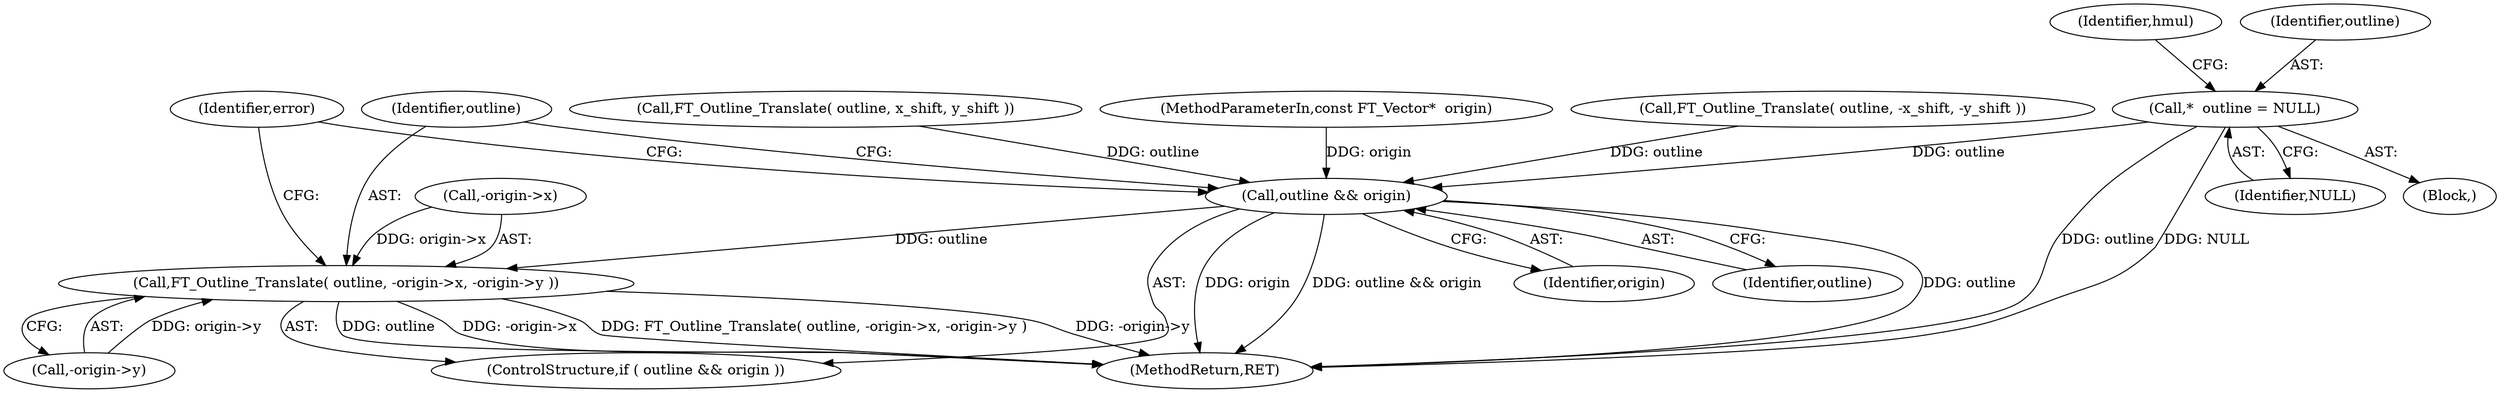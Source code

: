 digraph "0_savannah_6305b869d86ff415a33576df6d43729673c66eee_0@pointer" {
"1000126" [label="(Call,*  outline = NULL)"];
"1000638" [label="(Call,outline && origin)"];
"1000641" [label="(Call,FT_Outline_Translate( outline, -origin->x, -origin->y ))"];
"1000653" [label="(MethodReturn,RET)"];
"1000637" [label="(ControlStructure,if ( outline && origin ))"];
"1000639" [label="(Identifier,outline)"];
"1000126" [label="(Call,*  outline = NULL)"];
"1000641" [label="(Call,FT_Outline_Translate( outline, -origin->x, -origin->y ))"];
"1000642" [label="(Identifier,outline)"];
"1000600" [label="(Call,FT_Outline_Translate( outline, x_shift, y_shift ))"];
"1000121" [label="(MethodParameterIn,const FT_Vector*  origin)"];
"1000139" [label="(Identifier,hmul)"];
"1000128" [label="(Identifier,NULL)"];
"1000638" [label="(Call,outline && origin)"];
"1000647" [label="(Call,-origin->y)"];
"1000643" [label="(Call,-origin->x)"];
"1000640" [label="(Identifier,origin)"];
"1000445" [label="(Call,FT_Outline_Translate( outline, -x_shift, -y_shift ))"];
"1000123" [label="(Block,)"];
"1000127" [label="(Identifier,outline)"];
"1000652" [label="(Identifier,error)"];
"1000126" -> "1000123"  [label="AST: "];
"1000126" -> "1000128"  [label="CFG: "];
"1000127" -> "1000126"  [label="AST: "];
"1000128" -> "1000126"  [label="AST: "];
"1000139" -> "1000126"  [label="CFG: "];
"1000126" -> "1000653"  [label="DDG: outline"];
"1000126" -> "1000653"  [label="DDG: NULL"];
"1000126" -> "1000638"  [label="DDG: outline"];
"1000638" -> "1000637"  [label="AST: "];
"1000638" -> "1000639"  [label="CFG: "];
"1000638" -> "1000640"  [label="CFG: "];
"1000639" -> "1000638"  [label="AST: "];
"1000640" -> "1000638"  [label="AST: "];
"1000642" -> "1000638"  [label="CFG: "];
"1000652" -> "1000638"  [label="CFG: "];
"1000638" -> "1000653"  [label="DDG: outline && origin"];
"1000638" -> "1000653"  [label="DDG: outline"];
"1000638" -> "1000653"  [label="DDG: origin"];
"1000445" -> "1000638"  [label="DDG: outline"];
"1000600" -> "1000638"  [label="DDG: outline"];
"1000121" -> "1000638"  [label="DDG: origin"];
"1000638" -> "1000641"  [label="DDG: outline"];
"1000641" -> "1000637"  [label="AST: "];
"1000641" -> "1000647"  [label="CFG: "];
"1000642" -> "1000641"  [label="AST: "];
"1000643" -> "1000641"  [label="AST: "];
"1000647" -> "1000641"  [label="AST: "];
"1000652" -> "1000641"  [label="CFG: "];
"1000641" -> "1000653"  [label="DDG: -origin->x"];
"1000641" -> "1000653"  [label="DDG: FT_Outline_Translate( outline, -origin->x, -origin->y )"];
"1000641" -> "1000653"  [label="DDG: -origin->y"];
"1000641" -> "1000653"  [label="DDG: outline"];
"1000643" -> "1000641"  [label="DDG: origin->x"];
"1000647" -> "1000641"  [label="DDG: origin->y"];
}
